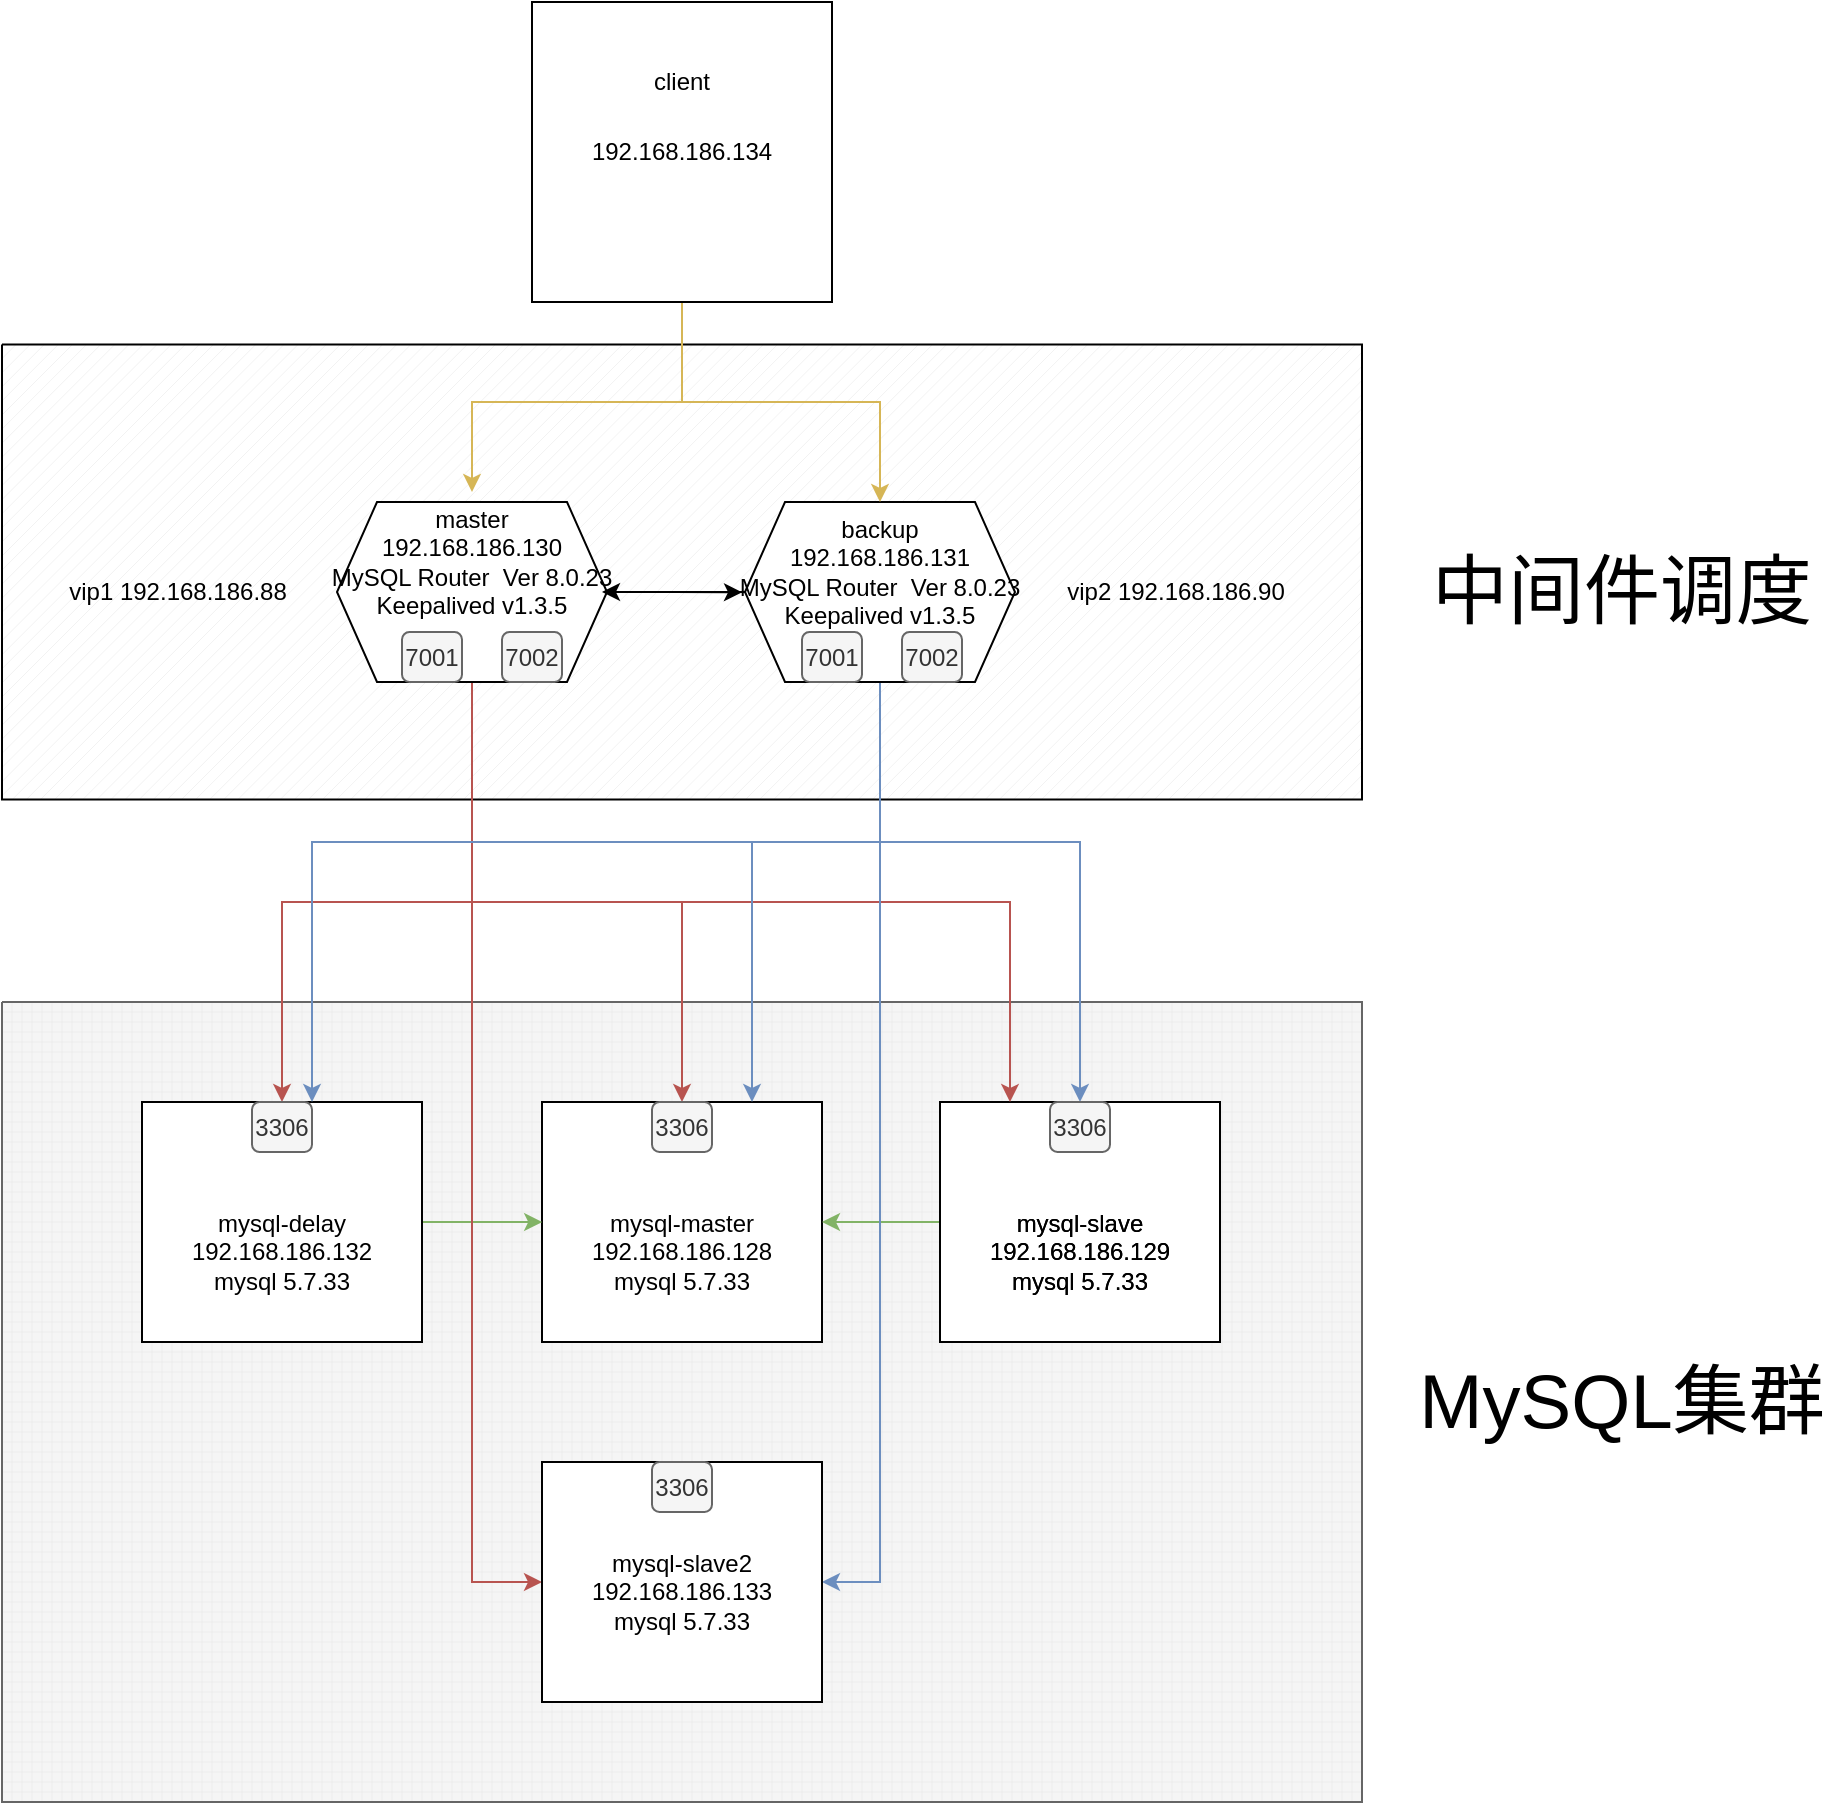 <mxfile version="14.5.10" type="github"><diagram id="IM56yYHOrojFOmK578Ti" name="Page-1"><mxGraphModel dx="1944" dy="590" grid="1" gridSize="10" guides="1" tooltips="1" connect="1" arrows="1" fold="1" page="1" pageScale="1" pageWidth="827" pageHeight="1169" math="0" shadow="0"><root><mxCell id="0"/><mxCell id="1" parent="0"/><mxCell id="oKg-3QPCwkelf5UwvHAK-48" value="" style="verticalLabelPosition=bottom;verticalAlign=top;html=1;shape=mxgraph.basic.patternFillRect;fillStyle=diag;step=5;fillStrokeWidth=0.2;fillStrokeColor=#dddddd;" vertex="1" parent="1"><mxGeometry x="-140" y="221.25" width="680" height="227.5" as="geometry"/></mxCell><mxCell id="oKg-3QPCwkelf5UwvHAK-47" value="" style="verticalLabelPosition=bottom;verticalAlign=top;html=1;shape=mxgraph.basic.patternFillRect;fillStyle=grid;step=5;fillStrokeWidth=0.2;fillStrokeColor=#dddddd;fillColor=#f5f5f5;strokeColor=#666666;fontColor=#333333;" vertex="1" parent="1"><mxGeometry x="-140" y="550" width="680" height="400" as="geometry"/></mxCell><mxCell id="i_lPHEQ8BNNI-TLY4uVs-18" value="vip1 192.168.186.88" style="text;html=1;strokeColor=none;fillColor=none;align=center;verticalAlign=middle;whiteSpace=wrap;rounded=0;" parent="1" vertex="1"><mxGeometry x="-132.5" y="335" width="160" height="20" as="geometry"/></mxCell><mxCell id="oKg-3QPCwkelf5UwvHAK-1" value="" style="rounded=0;whiteSpace=wrap;html=1;" vertex="1" parent="1"><mxGeometry x="130" y="600" width="140" height="120" as="geometry"/></mxCell><mxCell id="oKg-3QPCwkelf5UwvHAK-10" style="edgeStyle=orthogonalEdgeStyle;rounded=0;orthogonalLoop=1;jettySize=auto;html=1;exitX=0;exitY=0.5;exitDx=0;exitDy=0;entryX=1;entryY=0.5;entryDx=0;entryDy=0;fillColor=#d5e8d4;strokeColor=#82b366;" edge="1" parent="1" source="oKg-3QPCwkelf5UwvHAK-3" target="oKg-3QPCwkelf5UwvHAK-1"><mxGeometry relative="1" as="geometry"/></mxCell><mxCell id="oKg-3QPCwkelf5UwvHAK-3" value="" style="rounded=0;whiteSpace=wrap;html=1;" vertex="1" parent="1"><mxGeometry x="329" y="600" width="140" height="120" as="geometry"/></mxCell><mxCell id="oKg-3QPCwkelf5UwvHAK-34" style="edgeStyle=orthogonalEdgeStyle;rounded=0;orthogonalLoop=1;jettySize=auto;html=1;exitX=1;exitY=0.5;exitDx=0;exitDy=0;entryX=0.132;entryY=0.286;entryDx=0;entryDy=0;entryPerimeter=0;fillColor=#d5e8d4;strokeColor=#82b366;" edge="1" parent="1" source="oKg-3QPCwkelf5UwvHAK-4" target="i_lPHEQ8BNNI-TLY4uVs-14"><mxGeometry relative="1" as="geometry"/></mxCell><mxCell id="oKg-3QPCwkelf5UwvHAK-4" value="" style="rounded=0;whiteSpace=wrap;html=1;" vertex="1" parent="1"><mxGeometry x="-70" y="600" width="140" height="120" as="geometry"/></mxCell><mxCell id="oKg-3QPCwkelf5UwvHAK-8" style="edgeStyle=orthogonalEdgeStyle;rounded=0;orthogonalLoop=1;jettySize=auto;html=1;exitX=0.5;exitY=1;exitDx=0;exitDy=0;entryX=0.5;entryY=0;entryDx=0;entryDy=0;fillColor=#f8cecc;strokeColor=#b85450;" edge="1" parent="1" source="oKg-3QPCwkelf5UwvHAK-5" target="oKg-3QPCwkelf5UwvHAK-1"><mxGeometry relative="1" as="geometry"><Array as="points"><mxPoint x="95" y="500"/><mxPoint x="200" y="500"/></Array></mxGeometry></mxCell><mxCell id="oKg-3QPCwkelf5UwvHAK-15" style="edgeStyle=orthogonalEdgeStyle;rounded=0;orthogonalLoop=1;jettySize=auto;html=1;exitX=0.5;exitY=1;exitDx=0;exitDy=0;entryX=0.25;entryY=0;entryDx=0;entryDy=0;fillColor=#f8cecc;strokeColor=#b85450;" edge="1" parent="1" source="oKg-3QPCwkelf5UwvHAK-5" target="oKg-3QPCwkelf5UwvHAK-3"><mxGeometry relative="1" as="geometry"><Array as="points"><mxPoint x="95" y="500"/><mxPoint x="364" y="500"/></Array></mxGeometry></mxCell><mxCell id="oKg-3QPCwkelf5UwvHAK-16" style="edgeStyle=orthogonalEdgeStyle;rounded=0;orthogonalLoop=1;jettySize=auto;html=1;exitX=1;exitY=0.5;exitDx=0;exitDy=0;" edge="1" parent="1" source="oKg-3QPCwkelf5UwvHAK-5"><mxGeometry relative="1" as="geometry"><mxPoint x="230" y="345.176" as="targetPoint"/></mxGeometry></mxCell><mxCell id="oKg-3QPCwkelf5UwvHAK-36" style="edgeStyle=orthogonalEdgeStyle;rounded=0;orthogonalLoop=1;jettySize=auto;html=1;exitX=0.5;exitY=1;exitDx=0;exitDy=0;entryX=0.5;entryY=0;entryDx=0;entryDy=0;fillColor=#f8cecc;strokeColor=#b85450;" edge="1" parent="1" source="oKg-3QPCwkelf5UwvHAK-5" target="oKg-3QPCwkelf5UwvHAK-28"><mxGeometry relative="1" as="geometry"><Array as="points"><mxPoint x="95" y="500"/><mxPoint y="500"/></Array></mxGeometry></mxCell><mxCell id="oKg-3QPCwkelf5UwvHAK-43" style="edgeStyle=orthogonalEdgeStyle;rounded=0;orthogonalLoop=1;jettySize=auto;html=1;exitX=0.5;exitY=1;exitDx=0;exitDy=0;entryX=0;entryY=0.5;entryDx=0;entryDy=0;fillColor=#f8cecc;strokeColor=#b85450;" edge="1" parent="1" source="oKg-3QPCwkelf5UwvHAK-5" target="oKg-3QPCwkelf5UwvHAK-40"><mxGeometry relative="1" as="geometry"><mxPoint x="110" y="850" as="targetPoint"/></mxGeometry></mxCell><mxCell id="oKg-3QPCwkelf5UwvHAK-5" value="" style="shape=hexagon;perimeter=hexagonPerimeter2;whiteSpace=wrap;html=1;fixedSize=1;" vertex="1" parent="1"><mxGeometry x="27.5" y="300" width="135" height="90" as="geometry"/></mxCell><mxCell id="oKg-3QPCwkelf5UwvHAK-9" style="edgeStyle=orthogonalEdgeStyle;rounded=0;orthogonalLoop=1;jettySize=auto;html=1;exitX=0.5;exitY=1;exitDx=0;exitDy=0;entryX=0.5;entryY=0;entryDx=0;entryDy=0;fillColor=#dae8fc;strokeColor=#6c8ebf;" edge="1" parent="1" source="oKg-3QPCwkelf5UwvHAK-6" target="oKg-3QPCwkelf5UwvHAK-3"><mxGeometry relative="1" as="geometry"><Array as="points"><mxPoint x="299" y="470"/><mxPoint x="399" y="470"/></Array></mxGeometry></mxCell><mxCell id="oKg-3QPCwkelf5UwvHAK-14" style="edgeStyle=orthogonalEdgeStyle;rounded=0;orthogonalLoop=1;jettySize=auto;html=1;exitX=0.5;exitY=1;exitDx=0;exitDy=0;entryX=0.75;entryY=0;entryDx=0;entryDy=0;fillColor=#dae8fc;strokeColor=#6c8ebf;" edge="1" parent="1" source="oKg-3QPCwkelf5UwvHAK-6" target="oKg-3QPCwkelf5UwvHAK-1"><mxGeometry relative="1" as="geometry"><Array as="points"><mxPoint x="299" y="470"/><mxPoint x="235" y="470"/></Array></mxGeometry></mxCell><mxCell id="oKg-3QPCwkelf5UwvHAK-17" style="edgeStyle=orthogonalEdgeStyle;rounded=0;orthogonalLoop=1;jettySize=auto;html=1;exitX=0;exitY=0.5;exitDx=0;exitDy=0;" edge="1" parent="1" source="oKg-3QPCwkelf5UwvHAK-6"><mxGeometry relative="1" as="geometry"><mxPoint x="160" y="345" as="targetPoint"/></mxGeometry></mxCell><mxCell id="oKg-3QPCwkelf5UwvHAK-35" style="edgeStyle=orthogonalEdgeStyle;rounded=0;orthogonalLoop=1;jettySize=auto;html=1;exitX=0.5;exitY=1;exitDx=0;exitDy=0;entryX=1;entryY=0;entryDx=0;entryDy=0;fillColor=#dae8fc;strokeColor=#6c8ebf;" edge="1" parent="1" source="oKg-3QPCwkelf5UwvHAK-6" target="oKg-3QPCwkelf5UwvHAK-28"><mxGeometry relative="1" as="geometry"><Array as="points"><mxPoint x="299" y="470"/><mxPoint x="15" y="470"/></Array></mxGeometry></mxCell><mxCell id="oKg-3QPCwkelf5UwvHAK-45" style="edgeStyle=orthogonalEdgeStyle;rounded=0;orthogonalLoop=1;jettySize=auto;html=1;exitX=0.5;exitY=1;exitDx=0;exitDy=0;entryX=1;entryY=0.5;entryDx=0;entryDy=0;fillColor=#dae8fc;strokeColor=#6c8ebf;" edge="1" parent="1" source="oKg-3QPCwkelf5UwvHAK-6" target="oKg-3QPCwkelf5UwvHAK-40"><mxGeometry relative="1" as="geometry"/></mxCell><mxCell id="oKg-3QPCwkelf5UwvHAK-6" value="" style="shape=hexagon;perimeter=hexagonPerimeter2;whiteSpace=wrap;html=1;fixedSize=1;" vertex="1" parent="1"><mxGeometry x="231.5" y="300" width="135" height="90" as="geometry"/></mxCell><mxCell id="oKg-3QPCwkelf5UwvHAK-38" style="edgeStyle=orthogonalEdgeStyle;rounded=0;orthogonalLoop=1;jettySize=auto;html=1;exitX=0.5;exitY=1;exitDx=0;exitDy=0;entryX=0.5;entryY=0;entryDx=0;entryDy=0;fillColor=#fff2cc;strokeColor=#d6b656;" edge="1" parent="1" source="oKg-3QPCwkelf5UwvHAK-18" target="i_lPHEQ8BNNI-TLY4uVs-16"><mxGeometry relative="1" as="geometry"><Array as="points"><mxPoint x="200" y="250"/><mxPoint x="95" y="250"/></Array></mxGeometry></mxCell><mxCell id="oKg-3QPCwkelf5UwvHAK-39" style="edgeStyle=orthogonalEdgeStyle;rounded=0;orthogonalLoop=1;jettySize=auto;html=1;exitX=0.5;exitY=1;exitDx=0;exitDy=0;entryX=0.5;entryY=0;entryDx=0;entryDy=0;fillColor=#fff2cc;strokeColor=#d6b656;" edge="1" parent="1" source="oKg-3QPCwkelf5UwvHAK-18" target="i_lPHEQ8BNNI-TLY4uVs-17"><mxGeometry relative="1" as="geometry"><Array as="points"><mxPoint x="200" y="250"/><mxPoint x="299" y="250"/></Array></mxGeometry></mxCell><mxCell id="oKg-3QPCwkelf5UwvHAK-18" value="&lt;div&gt;192.168.186.134&lt;/div&gt;" style="whiteSpace=wrap;html=1;aspect=fixed;" vertex="1" parent="1"><mxGeometry x="125" y="50" width="150" height="150" as="geometry"/></mxCell><mxCell id="oKg-3QPCwkelf5UwvHAK-19" value="vip2 192.168.186.90" style="text;html=1;strokeColor=none;fillColor=none;align=center;verticalAlign=middle;whiteSpace=wrap;rounded=0;" vertex="1" parent="1"><mxGeometry x="366.5" y="335" width="160" height="20" as="geometry"/></mxCell><mxCell id="oKg-3QPCwkelf5UwvHAK-20" value="7001" style="rounded=1;whiteSpace=wrap;html=1;fillColor=#f5f5f5;strokeColor=#666666;fontColor=#333333;" vertex="1" parent="1"><mxGeometry x="60" y="365" width="30" height="25" as="geometry"/></mxCell><mxCell id="oKg-3QPCwkelf5UwvHAK-22" value="7002" style="rounded=1;whiteSpace=wrap;html=1;fillColor=#f5f5f5;strokeColor=#666666;fontColor=#333333;" vertex="1" parent="1"><mxGeometry x="110" y="365" width="30" height="25" as="geometry"/></mxCell><mxCell id="oKg-3QPCwkelf5UwvHAK-24" value="7001" style="rounded=1;whiteSpace=wrap;html=1;fillColor=#f5f5f5;strokeColor=#666666;fontColor=#333333;" vertex="1" parent="1"><mxGeometry x="260" y="365" width="30" height="25" as="geometry"/></mxCell><mxCell id="oKg-3QPCwkelf5UwvHAK-25" value="7002" style="rounded=1;whiteSpace=wrap;html=1;fillColor=#f5f5f5;strokeColor=#666666;fontColor=#333333;" vertex="1" parent="1"><mxGeometry x="310" y="365" width="30" height="25" as="geometry"/></mxCell><mxCell id="oKg-3QPCwkelf5UwvHAK-26" value="3306" style="rounded=1;whiteSpace=wrap;html=1;fillColor=#f5f5f5;strokeColor=#666666;fontColor=#333333;" vertex="1" parent="1"><mxGeometry x="185" y="600" width="30" height="25" as="geometry"/></mxCell><mxCell id="oKg-3QPCwkelf5UwvHAK-27" value="3306" style="rounded=1;whiteSpace=wrap;html=1;fillColor=#f5f5f5;strokeColor=#666666;fontColor=#333333;" vertex="1" parent="1"><mxGeometry x="384" y="600" width="30" height="25" as="geometry"/></mxCell><mxCell id="oKg-3QPCwkelf5UwvHAK-28" value="3306" style="rounded=1;whiteSpace=wrap;html=1;fillColor=#f5f5f5;strokeColor=#666666;fontColor=#333333;" vertex="1" parent="1"><mxGeometry x="-15" y="600" width="30" height="25" as="geometry"/></mxCell><mxCell id="oKg-3QPCwkelf5UwvHAK-29" value="client" style="text;html=1;strokeColor=none;fillColor=none;align=center;verticalAlign=middle;whiteSpace=wrap;rounded=0;" vertex="1" parent="1"><mxGeometry x="180" y="80" width="40" height="20" as="geometry"/></mxCell><mxCell id="i_lPHEQ8BNNI-TLY4uVs-15" value="&lt;div&gt;mysql-slave&lt;br&gt;&lt;/div&gt;&lt;div&gt;192.168.186.129&lt;br&gt;mysql 5.7.33&lt;/div&gt;" style="text;html=1;strokeColor=none;fillColor=none;align=center;verticalAlign=middle;whiteSpace=wrap;rounded=0;" parent="1" vertex="1"><mxGeometry x="304" y="640" width="190" height="70" as="geometry"/></mxCell><mxCell id="i_lPHEQ8BNNI-TLY4uVs-14" value="&lt;div&gt;mysql-master&lt;br&gt;&lt;/div&gt;&lt;div&gt;192.168.186.128&lt;br&gt;mysql 5.7.33&lt;br&gt;&lt;/div&gt;" style="text;html=1;strokeColor=none;fillColor=none;align=center;verticalAlign=middle;whiteSpace=wrap;rounded=0;" parent="1" vertex="1"><mxGeometry x="105" y="640" width="190" height="70" as="geometry"/></mxCell><mxCell id="oKg-3QPCwkelf5UwvHAK-30" value="&lt;div&gt;mysql-delay&lt;br&gt;&lt;/div&gt;&lt;div&gt;192.168.186.132&lt;br&gt;mysql 5.7.33&lt;/div&gt;" style="text;html=1;strokeColor=none;fillColor=none;align=center;verticalAlign=middle;whiteSpace=wrap;rounded=0;" vertex="1" parent="1"><mxGeometry x="-95" y="640" width="190" height="70" as="geometry"/></mxCell><mxCell id="i_lPHEQ8BNNI-TLY4uVs-16" value="&lt;div&gt;master&lt;br&gt;&lt;/div&gt;&lt;div&gt;192.168.186.130&lt;br&gt;MySQL Router&amp;nbsp; Ver 8.0.23&lt;br&gt;Keepalived v1.3.5&lt;br&gt;&lt;/div&gt;" style="text;html=1;strokeColor=none;fillColor=none;align=center;verticalAlign=middle;whiteSpace=wrap;rounded=0;" parent="1" vertex="1"><mxGeometry y="295" width="190" height="70" as="geometry"/></mxCell><mxCell id="i_lPHEQ8BNNI-TLY4uVs-17" value="&lt;div&gt;backup&lt;br&gt;&lt;/div&gt;&lt;div&gt;192.168.186.131&lt;br&gt;MySQL Router&amp;nbsp; Ver 8.0.23&lt;br&gt;Keepalived v1.3.5&lt;/div&gt;" style="text;html=1;strokeColor=none;fillColor=none;align=center;verticalAlign=middle;whiteSpace=wrap;rounded=0;" parent="1" vertex="1"><mxGeometry x="204" y="300" width="190" height="70" as="geometry"/></mxCell><mxCell id="oKg-3QPCwkelf5UwvHAK-40" value="" style="rounded=0;whiteSpace=wrap;html=1;" vertex="1" parent="1"><mxGeometry x="130" y="780" width="140" height="120" as="geometry"/></mxCell><mxCell id="oKg-3QPCwkelf5UwvHAK-41" value="3306" style="rounded=1;whiteSpace=wrap;html=1;fillColor=#f5f5f5;strokeColor=#666666;fontColor=#333333;" vertex="1" parent="1"><mxGeometry x="185" y="780" width="30" height="25" as="geometry"/></mxCell><mxCell id="oKg-3QPCwkelf5UwvHAK-46" value="&lt;div&gt;mysql-slave2&lt;br&gt;&lt;/div&gt;&lt;div&gt;192.168.186.133&lt;br&gt;mysql 5.7.33&lt;/div&gt;" style="text;html=1;strokeColor=none;fillColor=none;align=center;verticalAlign=middle;whiteSpace=wrap;rounded=0;" vertex="1" parent="1"><mxGeometry x="105" y="810" width="190" height="70" as="geometry"/></mxCell><mxCell id="oKg-3QPCwkelf5UwvHAK-49" value="中间件调度" style="text;html=1;strokeColor=none;fillColor=none;align=center;verticalAlign=middle;whiteSpace=wrap;rounded=0;fontSize=38;" vertex="1" parent="1"><mxGeometry x="560" y="327.5" width="220" height="35" as="geometry"/></mxCell><mxCell id="oKg-3QPCwkelf5UwvHAK-51" value="&lt;div&gt;mysql-slave&lt;br&gt;&lt;/div&gt;&lt;div&gt;192.168.186.129&lt;br&gt;mysql 5.7.33&lt;/div&gt;" style="text;html=1;strokeColor=none;fillColor=none;align=center;verticalAlign=middle;whiteSpace=wrap;rounded=0;" vertex="1" parent="1"><mxGeometry x="304" y="640" width="190" height="70" as="geometry"/></mxCell><mxCell id="oKg-3QPCwkelf5UwvHAK-52" value="MySQL集群" style="text;html=1;strokeColor=none;fillColor=none;align=center;verticalAlign=middle;whiteSpace=wrap;rounded=0;fontSize=38;" vertex="1" parent="1"><mxGeometry x="560" y="732.5" width="220" height="35" as="geometry"/></mxCell></root></mxGraphModel></diagram></mxfile>